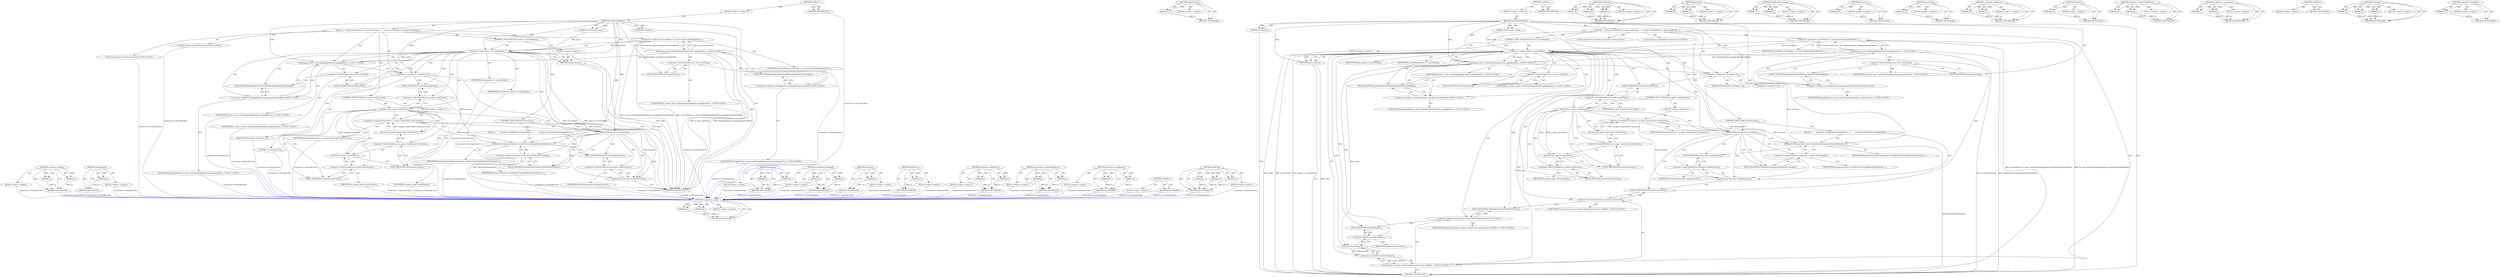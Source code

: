 digraph "setString" {
vulnerable_122 [label=<(METHOD,&lt;operator&gt;.equals)>];
vulnerable_123 [label=<(PARAM,p1)>];
vulnerable_124 [label=<(PARAM,p2)>];
vulnerable_125 [label=<(BLOCK,&lt;empty&gt;,&lt;empty&gt;)>];
vulnerable_126 [label=<(METHOD_RETURN,ANY)>];
vulnerable_146 [label=<(METHOD,updateLayout)>];
vulnerable_147 [label=<(PARAM,p1)>];
vulnerable_148 [label=<(BLOCK,&lt;empty&gt;,&lt;empty&gt;)>];
vulnerable_149 [label=<(METHOD_RETURN,ANY)>];
vulnerable_6 [label=<(METHOD,&lt;global&gt;)<SUB>1</SUB>>];
vulnerable_7 [label=<(BLOCK,&lt;empty&gt;,&lt;empty&gt;)<SUB>1</SUB>>];
vulnerable_8 [label=<(METHOD,setEmulatedMedia)<SUB>1</SUB>>];
vulnerable_9 [label=<(PARAM,ErrorString*)<SUB>1</SUB>>];
vulnerable_10 [label=<(PARAM,const String&amp; media)<SUB>1</SUB>>];
vulnerable_11 [label=<(BLOCK,{
    String currentMedia = m_state-&gt;getString(...,{
    String currentMedia = m_state-&gt;getString(...)<SUB>2</SUB>>];
vulnerable_12 [label="<(LOCAL,String currentMedia: String)<SUB>3</SUB>>"];
vulnerable_13 [label=<(&lt;operator&gt;.assignment,currentMedia = m_state-&gt;getString(PageAgentStat...)<SUB>3</SUB>>];
vulnerable_14 [label=<(IDENTIFIER,currentMedia,currentMedia = m_state-&gt;getString(PageAgentStat...)<SUB>3</SUB>>];
vulnerable_15 [label="<(getString,m_state-&gt;getString(PageAgentState::pageAgentEmu...)<SUB>3</SUB>>"];
vulnerable_16 [label=<(&lt;operator&gt;.indirectFieldAccess,m_state-&gt;getString)<SUB>3</SUB>>];
vulnerable_17 [label="<(IDENTIFIER,m_state,m_state-&gt;getString(PageAgentState::pageAgentEmu...)<SUB>3</SUB>>"];
vulnerable_18 [label=<(FIELD_IDENTIFIER,getString,getString)<SUB>3</SUB>>];
vulnerable_19 [label="<(&lt;operator&gt;.fieldAccess,PageAgentState::pageAgentEmulatedMedia)<SUB>3</SUB>>"];
vulnerable_20 [label="<(IDENTIFIER,PageAgentState,m_state-&gt;getString(PageAgentState::pageAgentEmu...)<SUB>3</SUB>>"];
vulnerable_21 [label=<(FIELD_IDENTIFIER,pageAgentEmulatedMedia,pageAgentEmulatedMedia)<SUB>3</SUB>>];
vulnerable_22 [label=<(CONTROL_STRUCTURE,IF,if (media == currentMedia))<SUB>4</SUB>>];
vulnerable_23 [label=<(&lt;operator&gt;.equals,media == currentMedia)<SUB>4</SUB>>];
vulnerable_24 [label=<(IDENTIFIER,media,media == currentMedia)<SUB>4</SUB>>];
vulnerable_25 [label=<(IDENTIFIER,currentMedia,media == currentMedia)<SUB>4</SUB>>];
vulnerable_26 [label=<(BLOCK,&lt;empty&gt;,&lt;empty&gt;)<SUB>5</SUB>>];
vulnerable_27 [label=<(RETURN,return;,return;)<SUB>5</SUB>>];
vulnerable_28 [label="<(setString,m_state-&gt;setString(PageAgentState::pageAgentEmu...)<SUB>7</SUB>>"];
vulnerable_29 [label=<(&lt;operator&gt;.indirectFieldAccess,m_state-&gt;setString)<SUB>7</SUB>>];
vulnerable_30 [label="<(IDENTIFIER,m_state,m_state-&gt;setString(PageAgentState::pageAgentEmu...)<SUB>7</SUB>>"];
vulnerable_31 [label=<(FIELD_IDENTIFIER,setString,setString)<SUB>7</SUB>>];
vulnerable_32 [label="<(&lt;operator&gt;.fieldAccess,PageAgentState::pageAgentEmulatedMedia)<SUB>7</SUB>>"];
vulnerable_33 [label="<(IDENTIFIER,PageAgentState,m_state-&gt;setString(PageAgentState::pageAgentEmu...)<SUB>7</SUB>>"];
vulnerable_34 [label=<(FIELD_IDENTIFIER,pageAgentEmulatedMedia,pageAgentEmulatedMedia)<SUB>7</SUB>>];
vulnerable_35 [label="<(IDENTIFIER,media,m_state-&gt;setString(PageAgentState::pageAgentEmu...)<SUB>7</SUB>>"];
vulnerable_36 [label="<(LOCAL,Document* document: Document*)<SUB>8</SUB>>"];
vulnerable_37 [label=<(&lt;operator&gt;.assignment,* document = 0)<SUB>8</SUB>>];
vulnerable_38 [label=<(IDENTIFIER,document,* document = 0)<SUB>8</SUB>>];
vulnerable_39 [label=<(LITERAL,0,* document = 0)<SUB>8</SUB>>];
vulnerable_40 [label=<(CONTROL_STRUCTURE,IF,if (m_page-&gt;mainFrame()))<SUB>9</SUB>>];
vulnerable_41 [label=<(mainFrame,m_page-&gt;mainFrame())<SUB>9</SUB>>];
vulnerable_42 [label=<(&lt;operator&gt;.indirectFieldAccess,m_page-&gt;mainFrame)<SUB>9</SUB>>];
vulnerable_43 [label=<(IDENTIFIER,m_page,m_page-&gt;mainFrame())<SUB>9</SUB>>];
vulnerable_44 [label=<(FIELD_IDENTIFIER,mainFrame,mainFrame)<SUB>9</SUB>>];
vulnerable_45 [label=<(BLOCK,&lt;empty&gt;,&lt;empty&gt;)<SUB>10</SUB>>];
vulnerable_46 [label=<(&lt;operator&gt;.assignment,document = m_page-&gt;mainFrame()-&gt;document())<SUB>10</SUB>>];
vulnerable_47 [label=<(IDENTIFIER,document,document = m_page-&gt;mainFrame()-&gt;document())<SUB>10</SUB>>];
vulnerable_48 [label=<(document,m_page-&gt;mainFrame()-&gt;document())<SUB>10</SUB>>];
vulnerable_49 [label=<(&lt;operator&gt;.indirectFieldAccess,m_page-&gt;mainFrame()-&gt;document)<SUB>10</SUB>>];
vulnerable_50 [label=<(mainFrame,m_page-&gt;mainFrame())<SUB>10</SUB>>];
vulnerable_51 [label=<(&lt;operator&gt;.indirectFieldAccess,m_page-&gt;mainFrame)<SUB>10</SUB>>];
vulnerable_52 [label=<(IDENTIFIER,m_page,m_page-&gt;mainFrame())<SUB>10</SUB>>];
vulnerable_53 [label=<(FIELD_IDENTIFIER,mainFrame,mainFrame)<SUB>10</SUB>>];
vulnerable_54 [label=<(FIELD_IDENTIFIER,document,document)<SUB>10</SUB>>];
vulnerable_55 [label=<(CONTROL_STRUCTURE,IF,if (document))<SUB>11</SUB>>];
vulnerable_56 [label=<(IDENTIFIER,document,if (document))<SUB>11</SUB>>];
vulnerable_57 [label=<(BLOCK,{
         document-&gt;styleResolverChanged(Recal...,{
         document-&gt;styleResolverChanged(Recal...)<SUB>11</SUB>>];
vulnerable_58 [label=<(styleResolverChanged,document-&gt;styleResolverChanged(RecalcStyleImmed...)<SUB>12</SUB>>];
vulnerable_59 [label=<(&lt;operator&gt;.indirectFieldAccess,document-&gt;styleResolverChanged)<SUB>12</SUB>>];
vulnerable_60 [label=<(IDENTIFIER,document,document-&gt;styleResolverChanged(RecalcStyleImmed...)<SUB>12</SUB>>];
vulnerable_61 [label=<(FIELD_IDENTIFIER,styleResolverChanged,styleResolverChanged)<SUB>12</SUB>>];
vulnerable_62 [label=<(IDENTIFIER,RecalcStyleImmediately,document-&gt;styleResolverChanged(RecalcStyleImmed...)<SUB>12</SUB>>];
vulnerable_63 [label=<(updateLayout,document-&gt;updateLayout())<SUB>13</SUB>>];
vulnerable_64 [label=<(&lt;operator&gt;.indirectFieldAccess,document-&gt;updateLayout)<SUB>13</SUB>>];
vulnerable_65 [label=<(IDENTIFIER,document,document-&gt;updateLayout())<SUB>13</SUB>>];
vulnerable_66 [label=<(FIELD_IDENTIFIER,updateLayout,updateLayout)<SUB>13</SUB>>];
vulnerable_67 [label="<(setOverride,m_overlay-&gt;setOverride(InspectorOverlay::CSSMed...)<SUB>15</SUB>>"];
vulnerable_68 [label=<(&lt;operator&gt;.indirectFieldAccess,m_overlay-&gt;setOverride)<SUB>15</SUB>>];
vulnerable_69 [label="<(IDENTIFIER,m_overlay,m_overlay-&gt;setOverride(InspectorOverlay::CSSMed...)<SUB>15</SUB>>"];
vulnerable_70 [label=<(FIELD_IDENTIFIER,setOverride,setOverride)<SUB>15</SUB>>];
vulnerable_71 [label="<(&lt;operator&gt;.fieldAccess,InspectorOverlay::CSSMediaOverride)<SUB>15</SUB>>"];
vulnerable_72 [label="<(IDENTIFIER,InspectorOverlay,m_overlay-&gt;setOverride(InspectorOverlay::CSSMed...)<SUB>15</SUB>>"];
vulnerable_73 [label=<(FIELD_IDENTIFIER,CSSMediaOverride,CSSMediaOverride)<SUB>15</SUB>>];
vulnerable_74 [label=<(&lt;operator&gt;.logicalNot,!media.isEmpty())<SUB>15</SUB>>];
vulnerable_75 [label=<(isEmpty,media.isEmpty())<SUB>15</SUB>>];
vulnerable_76 [label=<(&lt;operator&gt;.fieldAccess,media.isEmpty)<SUB>15</SUB>>];
vulnerable_77 [label=<(IDENTIFIER,media,media.isEmpty())<SUB>15</SUB>>];
vulnerable_78 [label=<(FIELD_IDENTIFIER,isEmpty,isEmpty)<SUB>15</SUB>>];
vulnerable_79 [label=<(METHOD_RETURN,void)<SUB>1</SUB>>];
vulnerable_81 [label=<(METHOD_RETURN,ANY)<SUB>1</SUB>>];
vulnerable_150 [label=<(METHOD,setOverride)>];
vulnerable_151 [label=<(PARAM,p1)>];
vulnerable_152 [label=<(PARAM,p2)>];
vulnerable_153 [label=<(PARAM,p3)>];
vulnerable_154 [label=<(BLOCK,&lt;empty&gt;,&lt;empty&gt;)>];
vulnerable_155 [label=<(METHOD_RETURN,ANY)>];
vulnerable_107 [label=<(METHOD,getString)>];
vulnerable_108 [label=<(PARAM,p1)>];
vulnerable_109 [label=<(PARAM,p2)>];
vulnerable_110 [label=<(BLOCK,&lt;empty&gt;,&lt;empty&gt;)>];
vulnerable_111 [label=<(METHOD_RETURN,ANY)>];
vulnerable_141 [label=<(METHOD,styleResolverChanged)>];
vulnerable_142 [label=<(PARAM,p1)>];
vulnerable_143 [label=<(PARAM,p2)>];
vulnerable_144 [label=<(BLOCK,&lt;empty&gt;,&lt;empty&gt;)>];
vulnerable_145 [label=<(METHOD_RETURN,ANY)>];
vulnerable_137 [label=<(METHOD,document)>];
vulnerable_138 [label=<(PARAM,p1)>];
vulnerable_139 [label=<(BLOCK,&lt;empty&gt;,&lt;empty&gt;)>];
vulnerable_140 [label=<(METHOD_RETURN,ANY)>];
vulnerable_133 [label=<(METHOD,mainFrame)>];
vulnerable_134 [label=<(PARAM,p1)>];
vulnerable_135 [label=<(BLOCK,&lt;empty&gt;,&lt;empty&gt;)>];
vulnerable_136 [label=<(METHOD_RETURN,ANY)>];
vulnerable_117 [label=<(METHOD,&lt;operator&gt;.fieldAccess)>];
vulnerable_118 [label=<(PARAM,p1)>];
vulnerable_119 [label=<(PARAM,p2)>];
vulnerable_120 [label=<(BLOCK,&lt;empty&gt;,&lt;empty&gt;)>];
vulnerable_121 [label=<(METHOD_RETURN,ANY)>];
vulnerable_160 [label=<(METHOD,isEmpty)>];
vulnerable_161 [label=<(PARAM,p1)>];
vulnerable_162 [label=<(BLOCK,&lt;empty&gt;,&lt;empty&gt;)>];
vulnerable_163 [label=<(METHOD_RETURN,ANY)>];
vulnerable_112 [label=<(METHOD,&lt;operator&gt;.indirectFieldAccess)>];
vulnerable_113 [label=<(PARAM,p1)>];
vulnerable_114 [label=<(PARAM,p2)>];
vulnerable_115 [label=<(BLOCK,&lt;empty&gt;,&lt;empty&gt;)>];
vulnerable_116 [label=<(METHOD_RETURN,ANY)>];
vulnerable_102 [label=<(METHOD,&lt;operator&gt;.assignment)>];
vulnerable_103 [label=<(PARAM,p1)>];
vulnerable_104 [label=<(PARAM,p2)>];
vulnerable_105 [label=<(BLOCK,&lt;empty&gt;,&lt;empty&gt;)>];
vulnerable_106 [label=<(METHOD_RETURN,ANY)>];
vulnerable_96 [label=<(METHOD,&lt;global&gt;)<SUB>1</SUB>>];
vulnerable_97 [label=<(BLOCK,&lt;empty&gt;,&lt;empty&gt;)>];
vulnerable_98 [label=<(METHOD_RETURN,ANY)>];
vulnerable_127 [label=<(METHOD,setString)>];
vulnerable_128 [label=<(PARAM,p1)>];
vulnerable_129 [label=<(PARAM,p2)>];
vulnerable_130 [label=<(PARAM,p3)>];
vulnerable_131 [label=<(BLOCK,&lt;empty&gt;,&lt;empty&gt;)>];
vulnerable_132 [label=<(METHOD_RETURN,ANY)>];
vulnerable_156 [label=<(METHOD,&lt;operator&gt;.logicalNot)>];
vulnerable_157 [label=<(PARAM,p1)>];
vulnerable_158 [label=<(BLOCK,&lt;empty&gt;,&lt;empty&gt;)>];
vulnerable_159 [label=<(METHOD_RETURN,ANY)>];
fixed_110 [label=<(METHOD,&lt;operator&gt;.equals)>];
fixed_111 [label=<(PARAM,p1)>];
fixed_112 [label=<(PARAM,p2)>];
fixed_113 [label=<(BLOCK,&lt;empty&gt;,&lt;empty&gt;)>];
fixed_114 [label=<(METHOD_RETURN,ANY)>];
fixed_134 [label=<(METHOD,updateLayout)>];
fixed_135 [label=<(PARAM,p1)>];
fixed_136 [label=<(BLOCK,&lt;empty&gt;,&lt;empty&gt;)>];
fixed_137 [label=<(METHOD_RETURN,ANY)>];
fixed_6 [label=<(METHOD,&lt;global&gt;)<SUB>1</SUB>>];
fixed_7 [label=<(BLOCK,&lt;empty&gt;,&lt;empty&gt;)<SUB>1</SUB>>];
fixed_8 [label=<(METHOD,setEmulatedMedia)<SUB>1</SUB>>];
fixed_9 [label=<(PARAM,ErrorString*)<SUB>1</SUB>>];
fixed_10 [label=<(PARAM,const String&amp; media)<SUB>1</SUB>>];
fixed_11 [label=<(BLOCK,{
    String currentMedia = m_state-&gt;getString(...,{
    String currentMedia = m_state-&gt;getString(...)<SUB>2</SUB>>];
fixed_12 [label="<(LOCAL,String currentMedia: String)<SUB>3</SUB>>"];
fixed_13 [label=<(&lt;operator&gt;.assignment,currentMedia = m_state-&gt;getString(PageAgentStat...)<SUB>3</SUB>>];
fixed_14 [label=<(IDENTIFIER,currentMedia,currentMedia = m_state-&gt;getString(PageAgentStat...)<SUB>3</SUB>>];
fixed_15 [label="<(getString,m_state-&gt;getString(PageAgentState::pageAgentEmu...)<SUB>3</SUB>>"];
fixed_16 [label=<(&lt;operator&gt;.indirectFieldAccess,m_state-&gt;getString)<SUB>3</SUB>>];
fixed_17 [label="<(IDENTIFIER,m_state,m_state-&gt;getString(PageAgentState::pageAgentEmu...)<SUB>3</SUB>>"];
fixed_18 [label=<(FIELD_IDENTIFIER,getString,getString)<SUB>3</SUB>>];
fixed_19 [label="<(&lt;operator&gt;.fieldAccess,PageAgentState::pageAgentEmulatedMedia)<SUB>3</SUB>>"];
fixed_20 [label="<(IDENTIFIER,PageAgentState,m_state-&gt;getString(PageAgentState::pageAgentEmu...)<SUB>3</SUB>>"];
fixed_21 [label=<(FIELD_IDENTIFIER,pageAgentEmulatedMedia,pageAgentEmulatedMedia)<SUB>3</SUB>>];
fixed_22 [label=<(CONTROL_STRUCTURE,IF,if (media == currentMedia))<SUB>4</SUB>>];
fixed_23 [label=<(&lt;operator&gt;.equals,media == currentMedia)<SUB>4</SUB>>];
fixed_24 [label=<(IDENTIFIER,media,media == currentMedia)<SUB>4</SUB>>];
fixed_25 [label=<(IDENTIFIER,currentMedia,media == currentMedia)<SUB>4</SUB>>];
fixed_26 [label=<(BLOCK,&lt;empty&gt;,&lt;empty&gt;)<SUB>5</SUB>>];
fixed_27 [label=<(RETURN,return;,return;)<SUB>5</SUB>>];
fixed_28 [label="<(setString,m_state-&gt;setString(PageAgentState::pageAgentEmu...)<SUB>7</SUB>>"];
fixed_29 [label=<(&lt;operator&gt;.indirectFieldAccess,m_state-&gt;setString)<SUB>7</SUB>>];
fixed_30 [label="<(IDENTIFIER,m_state,m_state-&gt;setString(PageAgentState::pageAgentEmu...)<SUB>7</SUB>>"];
fixed_31 [label=<(FIELD_IDENTIFIER,setString,setString)<SUB>7</SUB>>];
fixed_32 [label="<(&lt;operator&gt;.fieldAccess,PageAgentState::pageAgentEmulatedMedia)<SUB>7</SUB>>"];
fixed_33 [label="<(IDENTIFIER,PageAgentState,m_state-&gt;setString(PageAgentState::pageAgentEmu...)<SUB>7</SUB>>"];
fixed_34 [label=<(FIELD_IDENTIFIER,pageAgentEmulatedMedia,pageAgentEmulatedMedia)<SUB>7</SUB>>];
fixed_35 [label="<(IDENTIFIER,media,m_state-&gt;setString(PageAgentState::pageAgentEmu...)<SUB>7</SUB>>"];
fixed_36 [label="<(LOCAL,Document* document: Document*)<SUB>8</SUB>>"];
fixed_37 [label=<(&lt;operator&gt;.assignment,* document = 0)<SUB>8</SUB>>];
fixed_38 [label=<(IDENTIFIER,document,* document = 0)<SUB>8</SUB>>];
fixed_39 [label=<(LITERAL,0,* document = 0)<SUB>8</SUB>>];
fixed_40 [label=<(CONTROL_STRUCTURE,IF,if (m_page-&gt;mainFrame()))<SUB>9</SUB>>];
fixed_41 [label=<(mainFrame,m_page-&gt;mainFrame())<SUB>9</SUB>>];
fixed_42 [label=<(&lt;operator&gt;.indirectFieldAccess,m_page-&gt;mainFrame)<SUB>9</SUB>>];
fixed_43 [label=<(IDENTIFIER,m_page,m_page-&gt;mainFrame())<SUB>9</SUB>>];
fixed_44 [label=<(FIELD_IDENTIFIER,mainFrame,mainFrame)<SUB>9</SUB>>];
fixed_45 [label=<(BLOCK,&lt;empty&gt;,&lt;empty&gt;)<SUB>10</SUB>>];
fixed_46 [label=<(&lt;operator&gt;.assignment,document = m_page-&gt;mainFrame()-&gt;document())<SUB>10</SUB>>];
fixed_47 [label=<(IDENTIFIER,document,document = m_page-&gt;mainFrame()-&gt;document())<SUB>10</SUB>>];
fixed_48 [label=<(document,m_page-&gt;mainFrame()-&gt;document())<SUB>10</SUB>>];
fixed_49 [label=<(&lt;operator&gt;.indirectFieldAccess,m_page-&gt;mainFrame()-&gt;document)<SUB>10</SUB>>];
fixed_50 [label=<(mainFrame,m_page-&gt;mainFrame())<SUB>10</SUB>>];
fixed_51 [label=<(&lt;operator&gt;.indirectFieldAccess,m_page-&gt;mainFrame)<SUB>10</SUB>>];
fixed_52 [label=<(IDENTIFIER,m_page,m_page-&gt;mainFrame())<SUB>10</SUB>>];
fixed_53 [label=<(FIELD_IDENTIFIER,mainFrame,mainFrame)<SUB>10</SUB>>];
fixed_54 [label=<(FIELD_IDENTIFIER,document,document)<SUB>10</SUB>>];
fixed_55 [label=<(CONTROL_STRUCTURE,IF,if (document))<SUB>11</SUB>>];
fixed_56 [label=<(IDENTIFIER,document,if (document))<SUB>11</SUB>>];
fixed_57 [label=<(BLOCK,{
         document-&gt;styleResolverChanged(Recal...,{
         document-&gt;styleResolverChanged(Recal...)<SUB>11</SUB>>];
fixed_58 [label=<(styleResolverChanged,document-&gt;styleResolverChanged(RecalcStyleImmed...)<SUB>12</SUB>>];
fixed_59 [label=<(&lt;operator&gt;.indirectFieldAccess,document-&gt;styleResolverChanged)<SUB>12</SUB>>];
fixed_60 [label=<(IDENTIFIER,document,document-&gt;styleResolverChanged(RecalcStyleImmed...)<SUB>12</SUB>>];
fixed_61 [label=<(FIELD_IDENTIFIER,styleResolverChanged,styleResolverChanged)<SUB>12</SUB>>];
fixed_62 [label=<(IDENTIFIER,RecalcStyleImmediately,document-&gt;styleResolverChanged(RecalcStyleImmed...)<SUB>12</SUB>>];
fixed_63 [label=<(updateLayout,document-&gt;updateLayout())<SUB>13</SUB>>];
fixed_64 [label=<(&lt;operator&gt;.indirectFieldAccess,document-&gt;updateLayout)<SUB>13</SUB>>];
fixed_65 [label=<(IDENTIFIER,document,document-&gt;updateLayout())<SUB>13</SUB>>];
fixed_66 [label=<(FIELD_IDENTIFIER,updateLayout,updateLayout)<SUB>13</SUB>>];
fixed_67 [label=<(METHOD_RETURN,void)<SUB>1</SUB>>];
fixed_69 [label=<(METHOD_RETURN,ANY)<SUB>1</SUB>>];
fixed_95 [label=<(METHOD,getString)>];
fixed_96 [label=<(PARAM,p1)>];
fixed_97 [label=<(PARAM,p2)>];
fixed_98 [label=<(BLOCK,&lt;empty&gt;,&lt;empty&gt;)>];
fixed_99 [label=<(METHOD_RETURN,ANY)>];
fixed_129 [label=<(METHOD,styleResolverChanged)>];
fixed_130 [label=<(PARAM,p1)>];
fixed_131 [label=<(PARAM,p2)>];
fixed_132 [label=<(BLOCK,&lt;empty&gt;,&lt;empty&gt;)>];
fixed_133 [label=<(METHOD_RETURN,ANY)>];
fixed_125 [label=<(METHOD,document)>];
fixed_126 [label=<(PARAM,p1)>];
fixed_127 [label=<(BLOCK,&lt;empty&gt;,&lt;empty&gt;)>];
fixed_128 [label=<(METHOD_RETURN,ANY)>];
fixed_121 [label=<(METHOD,mainFrame)>];
fixed_122 [label=<(PARAM,p1)>];
fixed_123 [label=<(BLOCK,&lt;empty&gt;,&lt;empty&gt;)>];
fixed_124 [label=<(METHOD_RETURN,ANY)>];
fixed_105 [label=<(METHOD,&lt;operator&gt;.fieldAccess)>];
fixed_106 [label=<(PARAM,p1)>];
fixed_107 [label=<(PARAM,p2)>];
fixed_108 [label=<(BLOCK,&lt;empty&gt;,&lt;empty&gt;)>];
fixed_109 [label=<(METHOD_RETURN,ANY)>];
fixed_100 [label=<(METHOD,&lt;operator&gt;.indirectFieldAccess)>];
fixed_101 [label=<(PARAM,p1)>];
fixed_102 [label=<(PARAM,p2)>];
fixed_103 [label=<(BLOCK,&lt;empty&gt;,&lt;empty&gt;)>];
fixed_104 [label=<(METHOD_RETURN,ANY)>];
fixed_90 [label=<(METHOD,&lt;operator&gt;.assignment)>];
fixed_91 [label=<(PARAM,p1)>];
fixed_92 [label=<(PARAM,p2)>];
fixed_93 [label=<(BLOCK,&lt;empty&gt;,&lt;empty&gt;)>];
fixed_94 [label=<(METHOD_RETURN,ANY)>];
fixed_84 [label=<(METHOD,&lt;global&gt;)<SUB>1</SUB>>];
fixed_85 [label=<(BLOCK,&lt;empty&gt;,&lt;empty&gt;)>];
fixed_86 [label=<(METHOD_RETURN,ANY)>];
fixed_115 [label=<(METHOD,setString)>];
fixed_116 [label=<(PARAM,p1)>];
fixed_117 [label=<(PARAM,p2)>];
fixed_118 [label=<(PARAM,p3)>];
fixed_119 [label=<(BLOCK,&lt;empty&gt;,&lt;empty&gt;)>];
fixed_120 [label=<(METHOD_RETURN,ANY)>];
vulnerable_122 -> vulnerable_123  [key=0, label="AST: "];
vulnerable_122 -> vulnerable_123  [key=1, label="DDG: "];
vulnerable_122 -> vulnerable_125  [key=0, label="AST: "];
vulnerable_122 -> vulnerable_124  [key=0, label="AST: "];
vulnerable_122 -> vulnerable_124  [key=1, label="DDG: "];
vulnerable_122 -> vulnerable_126  [key=0, label="AST: "];
vulnerable_122 -> vulnerable_126  [key=1, label="CFG: "];
vulnerable_123 -> vulnerable_126  [key=0, label="DDG: p1"];
vulnerable_124 -> vulnerable_126  [key=0, label="DDG: p2"];
vulnerable_146 -> vulnerable_147  [key=0, label="AST: "];
vulnerable_146 -> vulnerable_147  [key=1, label="DDG: "];
vulnerable_146 -> vulnerable_148  [key=0, label="AST: "];
vulnerable_146 -> vulnerable_149  [key=0, label="AST: "];
vulnerable_146 -> vulnerable_149  [key=1, label="CFG: "];
vulnerable_147 -> vulnerable_149  [key=0, label="DDG: p1"];
vulnerable_6 -> vulnerable_7  [key=0, label="AST: "];
vulnerable_6 -> vulnerable_81  [key=0, label="AST: "];
vulnerable_6 -> vulnerable_81  [key=1, label="CFG: "];
vulnerable_7 -> vulnerable_8  [key=0, label="AST: "];
vulnerable_8 -> vulnerable_9  [key=0, label="AST: "];
vulnerable_8 -> vulnerable_9  [key=1, label="DDG: "];
vulnerable_8 -> vulnerable_10  [key=0, label="AST: "];
vulnerable_8 -> vulnerable_10  [key=1, label="DDG: "];
vulnerable_8 -> vulnerable_11  [key=0, label="AST: "];
vulnerable_8 -> vulnerable_79  [key=0, label="AST: "];
vulnerable_8 -> vulnerable_18  [key=0, label="CFG: "];
vulnerable_8 -> vulnerable_37  [key=0, label="DDG: "];
vulnerable_8 -> vulnerable_28  [key=0, label="DDG: "];
vulnerable_8 -> vulnerable_56  [key=0, label="DDG: "];
vulnerable_8 -> vulnerable_23  [key=0, label="DDG: "];
vulnerable_8 -> vulnerable_27  [key=0, label="DDG: "];
vulnerable_8 -> vulnerable_58  [key=0, label="DDG: "];
vulnerable_9 -> vulnerable_79  [key=0, label="DDG: "];
vulnerable_10 -> vulnerable_23  [key=0, label="DDG: media"];
vulnerable_11 -> vulnerable_12  [key=0, label="AST: "];
vulnerable_11 -> vulnerable_13  [key=0, label="AST: "];
vulnerable_11 -> vulnerable_22  [key=0, label="AST: "];
vulnerable_11 -> vulnerable_28  [key=0, label="AST: "];
vulnerable_11 -> vulnerable_36  [key=0, label="AST: "];
vulnerable_11 -> vulnerable_37  [key=0, label="AST: "];
vulnerable_11 -> vulnerable_40  [key=0, label="AST: "];
vulnerable_11 -> vulnerable_55  [key=0, label="AST: "];
vulnerable_11 -> vulnerable_67  [key=0, label="AST: "];
vulnerable_13 -> vulnerable_14  [key=0, label="AST: "];
vulnerable_13 -> vulnerable_15  [key=0, label="AST: "];
vulnerable_13 -> vulnerable_23  [key=0, label="CFG: "];
vulnerable_13 -> vulnerable_23  [key=1, label="DDG: currentMedia"];
vulnerable_13 -> vulnerable_79  [key=0, label="DDG: m_state-&gt;getString(PageAgentState::pageAgentEmulatedMedia)"];
vulnerable_13 -> vulnerable_79  [key=1, label="DDG: currentMedia = m_state-&gt;getString(PageAgentState::pageAgentEmulatedMedia)"];
vulnerable_15 -> vulnerable_16  [key=0, label="AST: "];
vulnerable_15 -> vulnerable_19  [key=0, label="AST: "];
vulnerable_15 -> vulnerable_13  [key=0, label="CFG: "];
vulnerable_15 -> vulnerable_13  [key=1, label="DDG: m_state-&gt;getString"];
vulnerable_15 -> vulnerable_13  [key=2, label="DDG: PageAgentState::pageAgentEmulatedMedia"];
vulnerable_15 -> vulnerable_79  [key=0, label="DDG: m_state-&gt;getString"];
vulnerable_15 -> vulnerable_79  [key=1, label="DDG: PageAgentState::pageAgentEmulatedMedia"];
vulnerable_15 -> vulnerable_28  [key=0, label="DDG: PageAgentState::pageAgentEmulatedMedia"];
vulnerable_16 -> vulnerable_17  [key=0, label="AST: "];
vulnerable_16 -> vulnerable_18  [key=0, label="AST: "];
vulnerable_16 -> vulnerable_21  [key=0, label="CFG: "];
vulnerable_18 -> vulnerable_16  [key=0, label="CFG: "];
vulnerable_19 -> vulnerable_20  [key=0, label="AST: "];
vulnerable_19 -> vulnerable_21  [key=0, label="AST: "];
vulnerable_19 -> vulnerable_15  [key=0, label="CFG: "];
vulnerable_21 -> vulnerable_19  [key=0, label="CFG: "];
vulnerable_22 -> vulnerable_23  [key=0, label="AST: "];
vulnerable_22 -> vulnerable_26  [key=0, label="AST: "];
vulnerable_23 -> vulnerable_24  [key=0, label="AST: "];
vulnerable_23 -> vulnerable_25  [key=0, label="AST: "];
vulnerable_23 -> vulnerable_27  [key=0, label="CFG: "];
vulnerable_23 -> vulnerable_27  [key=1, label="CDG: "];
vulnerable_23 -> vulnerable_31  [key=0, label="CFG: "];
vulnerable_23 -> vulnerable_31  [key=1, label="CDG: "];
vulnerable_23 -> vulnerable_79  [key=0, label="DDG: media"];
vulnerable_23 -> vulnerable_79  [key=1, label="DDG: currentMedia"];
vulnerable_23 -> vulnerable_79  [key=2, label="DDG: media == currentMedia"];
vulnerable_23 -> vulnerable_28  [key=0, label="DDG: media"];
vulnerable_23 -> vulnerable_28  [key=1, label="CDG: "];
vulnerable_23 -> vulnerable_34  [key=0, label="CDG: "];
vulnerable_23 -> vulnerable_32  [key=0, label="CDG: "];
vulnerable_23 -> vulnerable_68  [key=0, label="CDG: "];
vulnerable_23 -> vulnerable_73  [key=0, label="CDG: "];
vulnerable_23 -> vulnerable_42  [key=0, label="CDG: "];
vulnerable_23 -> vulnerable_71  [key=0, label="CDG: "];
vulnerable_23 -> vulnerable_75  [key=0, label="CDG: "];
vulnerable_23 -> vulnerable_37  [key=0, label="CDG: "];
vulnerable_23 -> vulnerable_56  [key=0, label="CDG: "];
vulnerable_23 -> vulnerable_67  [key=0, label="CDG: "];
vulnerable_23 -> vulnerable_41  [key=0, label="CDG: "];
vulnerable_23 -> vulnerable_70  [key=0, label="CDG: "];
vulnerable_23 -> vulnerable_74  [key=0, label="CDG: "];
vulnerable_23 -> vulnerable_29  [key=0, label="CDG: "];
vulnerable_23 -> vulnerable_76  [key=0, label="CDG: "];
vulnerable_23 -> vulnerable_44  [key=0, label="CDG: "];
vulnerable_23 -> vulnerable_78  [key=0, label="CDG: "];
vulnerable_26 -> vulnerable_27  [key=0, label="AST: "];
vulnerable_27 -> vulnerable_79  [key=0, label="CFG: "];
vulnerable_27 -> vulnerable_79  [key=1, label="DDG: &lt;RET&gt;"];
vulnerable_28 -> vulnerable_29  [key=0, label="AST: "];
vulnerable_28 -> vulnerable_32  [key=0, label="AST: "];
vulnerable_28 -> vulnerable_35  [key=0, label="AST: "];
vulnerable_28 -> vulnerable_37  [key=0, label="CFG: "];
vulnerable_28 -> vulnerable_75  [key=0, label="DDG: media"];
vulnerable_29 -> vulnerable_30  [key=0, label="AST: "];
vulnerable_29 -> vulnerable_31  [key=0, label="AST: "];
vulnerable_29 -> vulnerable_34  [key=0, label="CFG: "];
vulnerable_31 -> vulnerable_29  [key=0, label="CFG: "];
vulnerable_32 -> vulnerable_33  [key=0, label="AST: "];
vulnerable_32 -> vulnerable_34  [key=0, label="AST: "];
vulnerable_32 -> vulnerable_28  [key=0, label="CFG: "];
vulnerable_34 -> vulnerable_32  [key=0, label="CFG: "];
vulnerable_37 -> vulnerable_38  [key=0, label="AST: "];
vulnerable_37 -> vulnerable_39  [key=0, label="AST: "];
vulnerable_37 -> vulnerable_44  [key=0, label="CFG: "];
vulnerable_37 -> vulnerable_58  [key=0, label="DDG: document"];
vulnerable_37 -> vulnerable_63  [key=0, label="DDG: document"];
vulnerable_40 -> vulnerable_41  [key=0, label="AST: "];
vulnerable_40 -> vulnerable_45  [key=0, label="AST: "];
vulnerable_41 -> vulnerable_42  [key=0, label="AST: "];
vulnerable_41 -> vulnerable_56  [key=0, label="CFG: "];
vulnerable_41 -> vulnerable_53  [key=0, label="CFG: "];
vulnerable_41 -> vulnerable_53  [key=1, label="CDG: "];
vulnerable_41 -> vulnerable_50  [key=0, label="DDG: m_page-&gt;mainFrame"];
vulnerable_41 -> vulnerable_50  [key=1, label="CDG: "];
vulnerable_41 -> vulnerable_48  [key=0, label="CDG: "];
vulnerable_41 -> vulnerable_49  [key=0, label="CDG: "];
vulnerable_41 -> vulnerable_51  [key=0, label="CDG: "];
vulnerable_41 -> vulnerable_46  [key=0, label="CDG: "];
vulnerable_41 -> vulnerable_54  [key=0, label="CDG: "];
vulnerable_42 -> vulnerable_43  [key=0, label="AST: "];
vulnerable_42 -> vulnerable_44  [key=0, label="AST: "];
vulnerable_42 -> vulnerable_41  [key=0, label="CFG: "];
vulnerable_44 -> vulnerable_42  [key=0, label="CFG: "];
vulnerable_45 -> vulnerable_46  [key=0, label="AST: "];
vulnerable_46 -> vulnerable_47  [key=0, label="AST: "];
vulnerable_46 -> vulnerable_48  [key=0, label="AST: "];
vulnerable_46 -> vulnerable_56  [key=0, label="CFG: "];
vulnerable_46 -> vulnerable_58  [key=0, label="DDG: document"];
vulnerable_46 -> vulnerable_63  [key=0, label="DDG: document"];
vulnerable_48 -> vulnerable_49  [key=0, label="AST: "];
vulnerable_48 -> vulnerable_46  [key=0, label="CFG: "];
vulnerable_48 -> vulnerable_46  [key=1, label="DDG: m_page-&gt;mainFrame()-&gt;document"];
vulnerable_49 -> vulnerable_50  [key=0, label="AST: "];
vulnerable_49 -> vulnerable_54  [key=0, label="AST: "];
vulnerable_49 -> vulnerable_48  [key=0, label="CFG: "];
vulnerable_50 -> vulnerable_51  [key=0, label="AST: "];
vulnerable_50 -> vulnerable_54  [key=0, label="CFG: "];
vulnerable_51 -> vulnerable_52  [key=0, label="AST: "];
vulnerable_51 -> vulnerable_53  [key=0, label="AST: "];
vulnerable_51 -> vulnerable_50  [key=0, label="CFG: "];
vulnerable_53 -> vulnerable_51  [key=0, label="CFG: "];
vulnerable_54 -> vulnerable_49  [key=0, label="CFG: "];
vulnerable_55 -> vulnerable_56  [key=0, label="AST: "];
vulnerable_55 -> vulnerable_57  [key=0, label="AST: "];
vulnerable_56 -> vulnerable_61  [key=0, label="CFG: "];
vulnerable_56 -> vulnerable_61  [key=1, label="CDG: "];
vulnerable_56 -> vulnerable_70  [key=0, label="CFG: "];
vulnerable_56 -> vulnerable_58  [key=0, label="CDG: "];
vulnerable_56 -> vulnerable_64  [key=0, label="CDG: "];
vulnerable_56 -> vulnerable_66  [key=0, label="CDG: "];
vulnerable_56 -> vulnerable_63  [key=0, label="CDG: "];
vulnerable_56 -> vulnerable_59  [key=0, label="CDG: "];
vulnerable_57 -> vulnerable_58  [key=0, label="AST: "];
vulnerable_57 -> vulnerable_63  [key=0, label="AST: "];
vulnerable_58 -> vulnerable_59  [key=0, label="AST: "];
vulnerable_58 -> vulnerable_62  [key=0, label="AST: "];
vulnerable_58 -> vulnerable_66  [key=0, label="CFG: "];
vulnerable_58 -> vulnerable_79  [key=0, label="DDG: RecalcStyleImmediately"];
vulnerable_59 -> vulnerable_60  [key=0, label="AST: "];
vulnerable_59 -> vulnerable_61  [key=0, label="AST: "];
vulnerable_59 -> vulnerable_58  [key=0, label="CFG: "];
vulnerable_61 -> vulnerable_59  [key=0, label="CFG: "];
vulnerable_63 -> vulnerable_64  [key=0, label="AST: "];
vulnerable_63 -> vulnerable_70  [key=0, label="CFG: "];
vulnerable_64 -> vulnerable_65  [key=0, label="AST: "];
vulnerable_64 -> vulnerable_66  [key=0, label="AST: "];
vulnerable_64 -> vulnerable_63  [key=0, label="CFG: "];
vulnerable_66 -> vulnerable_64  [key=0, label="CFG: "];
vulnerable_67 -> vulnerable_68  [key=0, label="AST: "];
vulnerable_67 -> vulnerable_71  [key=0, label="AST: "];
vulnerable_67 -> vulnerable_74  [key=0, label="AST: "];
vulnerable_67 -> vulnerable_79  [key=0, label="CFG: "];
vulnerable_68 -> vulnerable_69  [key=0, label="AST: "];
vulnerable_68 -> vulnerable_70  [key=0, label="AST: "];
vulnerable_68 -> vulnerable_73  [key=0, label="CFG: "];
vulnerable_70 -> vulnerable_68  [key=0, label="CFG: "];
vulnerable_71 -> vulnerable_72  [key=0, label="AST: "];
vulnerable_71 -> vulnerable_73  [key=0, label="AST: "];
vulnerable_71 -> vulnerable_78  [key=0, label="CFG: "];
vulnerable_73 -> vulnerable_71  [key=0, label="CFG: "];
vulnerable_74 -> vulnerable_75  [key=0, label="AST: "];
vulnerable_74 -> vulnerable_67  [key=0, label="CFG: "];
vulnerable_74 -> vulnerable_67  [key=1, label="DDG: media.isEmpty()"];
vulnerable_75 -> vulnerable_76  [key=0, label="AST: "];
vulnerable_75 -> vulnerable_74  [key=0, label="CFG: "];
vulnerable_75 -> vulnerable_74  [key=1, label="DDG: media.isEmpty"];
vulnerable_76 -> vulnerable_77  [key=0, label="AST: "];
vulnerable_76 -> vulnerable_78  [key=0, label="AST: "];
vulnerable_76 -> vulnerable_75  [key=0, label="CFG: "];
vulnerable_78 -> vulnerable_76  [key=0, label="CFG: "];
vulnerable_150 -> vulnerable_151  [key=0, label="AST: "];
vulnerable_150 -> vulnerable_151  [key=1, label="DDG: "];
vulnerable_150 -> vulnerable_154  [key=0, label="AST: "];
vulnerable_150 -> vulnerable_152  [key=0, label="AST: "];
vulnerable_150 -> vulnerable_152  [key=1, label="DDG: "];
vulnerable_150 -> vulnerable_155  [key=0, label="AST: "];
vulnerable_150 -> vulnerable_155  [key=1, label="CFG: "];
vulnerable_150 -> vulnerable_153  [key=0, label="AST: "];
vulnerable_150 -> vulnerable_153  [key=1, label="DDG: "];
vulnerable_151 -> vulnerable_155  [key=0, label="DDG: p1"];
vulnerable_152 -> vulnerable_155  [key=0, label="DDG: p2"];
vulnerable_153 -> vulnerable_155  [key=0, label="DDG: p3"];
vulnerable_107 -> vulnerable_108  [key=0, label="AST: "];
vulnerable_107 -> vulnerable_108  [key=1, label="DDG: "];
vulnerable_107 -> vulnerable_110  [key=0, label="AST: "];
vulnerable_107 -> vulnerable_109  [key=0, label="AST: "];
vulnerable_107 -> vulnerable_109  [key=1, label="DDG: "];
vulnerable_107 -> vulnerable_111  [key=0, label="AST: "];
vulnerable_107 -> vulnerable_111  [key=1, label="CFG: "];
vulnerable_108 -> vulnerable_111  [key=0, label="DDG: p1"];
vulnerable_109 -> vulnerable_111  [key=0, label="DDG: p2"];
vulnerable_141 -> vulnerable_142  [key=0, label="AST: "];
vulnerable_141 -> vulnerable_142  [key=1, label="DDG: "];
vulnerable_141 -> vulnerable_144  [key=0, label="AST: "];
vulnerable_141 -> vulnerable_143  [key=0, label="AST: "];
vulnerable_141 -> vulnerable_143  [key=1, label="DDG: "];
vulnerable_141 -> vulnerable_145  [key=0, label="AST: "];
vulnerable_141 -> vulnerable_145  [key=1, label="CFG: "];
vulnerable_142 -> vulnerable_145  [key=0, label="DDG: p1"];
vulnerable_143 -> vulnerable_145  [key=0, label="DDG: p2"];
vulnerable_137 -> vulnerable_138  [key=0, label="AST: "];
vulnerable_137 -> vulnerable_138  [key=1, label="DDG: "];
vulnerable_137 -> vulnerable_139  [key=0, label="AST: "];
vulnerable_137 -> vulnerable_140  [key=0, label="AST: "];
vulnerable_137 -> vulnerable_140  [key=1, label="CFG: "];
vulnerable_138 -> vulnerable_140  [key=0, label="DDG: p1"];
vulnerable_133 -> vulnerable_134  [key=0, label="AST: "];
vulnerable_133 -> vulnerable_134  [key=1, label="DDG: "];
vulnerable_133 -> vulnerable_135  [key=0, label="AST: "];
vulnerable_133 -> vulnerable_136  [key=0, label="AST: "];
vulnerable_133 -> vulnerable_136  [key=1, label="CFG: "];
vulnerable_134 -> vulnerable_136  [key=0, label="DDG: p1"];
vulnerable_117 -> vulnerable_118  [key=0, label="AST: "];
vulnerable_117 -> vulnerable_118  [key=1, label="DDG: "];
vulnerable_117 -> vulnerable_120  [key=0, label="AST: "];
vulnerable_117 -> vulnerable_119  [key=0, label="AST: "];
vulnerable_117 -> vulnerable_119  [key=1, label="DDG: "];
vulnerable_117 -> vulnerable_121  [key=0, label="AST: "];
vulnerable_117 -> vulnerable_121  [key=1, label="CFG: "];
vulnerable_118 -> vulnerable_121  [key=0, label="DDG: p1"];
vulnerable_119 -> vulnerable_121  [key=0, label="DDG: p2"];
vulnerable_160 -> vulnerable_161  [key=0, label="AST: "];
vulnerable_160 -> vulnerable_161  [key=1, label="DDG: "];
vulnerable_160 -> vulnerable_162  [key=0, label="AST: "];
vulnerable_160 -> vulnerable_163  [key=0, label="AST: "];
vulnerable_160 -> vulnerable_163  [key=1, label="CFG: "];
vulnerable_161 -> vulnerable_163  [key=0, label="DDG: p1"];
vulnerable_112 -> vulnerable_113  [key=0, label="AST: "];
vulnerable_112 -> vulnerable_113  [key=1, label="DDG: "];
vulnerable_112 -> vulnerable_115  [key=0, label="AST: "];
vulnerable_112 -> vulnerable_114  [key=0, label="AST: "];
vulnerable_112 -> vulnerable_114  [key=1, label="DDG: "];
vulnerable_112 -> vulnerable_116  [key=0, label="AST: "];
vulnerable_112 -> vulnerable_116  [key=1, label="CFG: "];
vulnerable_113 -> vulnerable_116  [key=0, label="DDG: p1"];
vulnerable_114 -> vulnerable_116  [key=0, label="DDG: p2"];
vulnerable_102 -> vulnerable_103  [key=0, label="AST: "];
vulnerable_102 -> vulnerable_103  [key=1, label="DDG: "];
vulnerable_102 -> vulnerable_105  [key=0, label="AST: "];
vulnerable_102 -> vulnerable_104  [key=0, label="AST: "];
vulnerable_102 -> vulnerable_104  [key=1, label="DDG: "];
vulnerable_102 -> vulnerable_106  [key=0, label="AST: "];
vulnerable_102 -> vulnerable_106  [key=1, label="CFG: "];
vulnerable_103 -> vulnerable_106  [key=0, label="DDG: p1"];
vulnerable_104 -> vulnerable_106  [key=0, label="DDG: p2"];
vulnerable_96 -> vulnerable_97  [key=0, label="AST: "];
vulnerable_96 -> vulnerable_98  [key=0, label="AST: "];
vulnerable_96 -> vulnerable_98  [key=1, label="CFG: "];
vulnerable_127 -> vulnerable_128  [key=0, label="AST: "];
vulnerable_127 -> vulnerable_128  [key=1, label="DDG: "];
vulnerable_127 -> vulnerable_131  [key=0, label="AST: "];
vulnerable_127 -> vulnerable_129  [key=0, label="AST: "];
vulnerable_127 -> vulnerable_129  [key=1, label="DDG: "];
vulnerable_127 -> vulnerable_132  [key=0, label="AST: "];
vulnerable_127 -> vulnerable_132  [key=1, label="CFG: "];
vulnerable_127 -> vulnerable_130  [key=0, label="AST: "];
vulnerable_127 -> vulnerable_130  [key=1, label="DDG: "];
vulnerable_128 -> vulnerable_132  [key=0, label="DDG: p1"];
vulnerable_129 -> vulnerable_132  [key=0, label="DDG: p2"];
vulnerable_130 -> vulnerable_132  [key=0, label="DDG: p3"];
vulnerable_156 -> vulnerable_157  [key=0, label="AST: "];
vulnerable_156 -> vulnerable_157  [key=1, label="DDG: "];
vulnerable_156 -> vulnerable_158  [key=0, label="AST: "];
vulnerable_156 -> vulnerable_159  [key=0, label="AST: "];
vulnerable_156 -> vulnerable_159  [key=1, label="CFG: "];
vulnerable_157 -> vulnerable_159  [key=0, label="DDG: p1"];
fixed_110 -> fixed_111  [key=0, label="AST: "];
fixed_110 -> fixed_111  [key=1, label="DDG: "];
fixed_110 -> fixed_113  [key=0, label="AST: "];
fixed_110 -> fixed_112  [key=0, label="AST: "];
fixed_110 -> fixed_112  [key=1, label="DDG: "];
fixed_110 -> fixed_114  [key=0, label="AST: "];
fixed_110 -> fixed_114  [key=1, label="CFG: "];
fixed_111 -> fixed_114  [key=0, label="DDG: p1"];
fixed_112 -> fixed_114  [key=0, label="DDG: p2"];
fixed_113 -> vulnerable_122  [color=blue, key=0, label="Connection to Vulnerable Root", penwidth="2.0", style=dashed];
fixed_114 -> vulnerable_122  [color=blue, key=0, label="Connection to Vulnerable Root", penwidth="2.0", style=dashed];
fixed_134 -> fixed_135  [key=0, label="AST: "];
fixed_134 -> fixed_135  [key=1, label="DDG: "];
fixed_134 -> fixed_136  [key=0, label="AST: "];
fixed_134 -> fixed_137  [key=0, label="AST: "];
fixed_134 -> fixed_137  [key=1, label="CFG: "];
fixed_135 -> fixed_137  [key=0, label="DDG: p1"];
fixed_136 -> vulnerable_122  [color=blue, key=0, label="Connection to Vulnerable Root", penwidth="2.0", style=dashed];
fixed_137 -> vulnerable_122  [color=blue, key=0, label="Connection to Vulnerable Root", penwidth="2.0", style=dashed];
fixed_6 -> fixed_7  [key=0, label="AST: "];
fixed_6 -> fixed_69  [key=0, label="AST: "];
fixed_6 -> fixed_69  [key=1, label="CFG: "];
fixed_7 -> fixed_8  [key=0, label="AST: "];
fixed_8 -> fixed_9  [key=0, label="AST: "];
fixed_8 -> fixed_9  [key=1, label="DDG: "];
fixed_8 -> fixed_10  [key=0, label="AST: "];
fixed_8 -> fixed_10  [key=1, label="DDG: "];
fixed_8 -> fixed_11  [key=0, label="AST: "];
fixed_8 -> fixed_67  [key=0, label="AST: "];
fixed_8 -> fixed_18  [key=0, label="CFG: "];
fixed_8 -> fixed_37  [key=0, label="DDG: "];
fixed_8 -> fixed_28  [key=0, label="DDG: "];
fixed_8 -> fixed_56  [key=0, label="DDG: "];
fixed_8 -> fixed_23  [key=0, label="DDG: "];
fixed_8 -> fixed_27  [key=0, label="DDG: "];
fixed_8 -> fixed_58  [key=0, label="DDG: "];
fixed_9 -> fixed_67  [key=0, label="DDG: "];
fixed_10 -> fixed_23  [key=0, label="DDG: media"];
fixed_11 -> fixed_12  [key=0, label="AST: "];
fixed_11 -> fixed_13  [key=0, label="AST: "];
fixed_11 -> fixed_22  [key=0, label="AST: "];
fixed_11 -> fixed_28  [key=0, label="AST: "];
fixed_11 -> fixed_36  [key=0, label="AST: "];
fixed_11 -> fixed_37  [key=0, label="AST: "];
fixed_11 -> fixed_40  [key=0, label="AST: "];
fixed_11 -> fixed_55  [key=0, label="AST: "];
fixed_12 -> vulnerable_122  [color=blue, key=0, label="Connection to Vulnerable Root", penwidth="2.0", style=dashed];
fixed_13 -> fixed_14  [key=0, label="AST: "];
fixed_13 -> fixed_15  [key=0, label="AST: "];
fixed_13 -> fixed_23  [key=0, label="CFG: "];
fixed_13 -> fixed_23  [key=1, label="DDG: currentMedia"];
fixed_13 -> fixed_67  [key=0, label="DDG: m_state-&gt;getString(PageAgentState::pageAgentEmulatedMedia)"];
fixed_13 -> fixed_67  [key=1, label="DDG: currentMedia = m_state-&gt;getString(PageAgentState::pageAgentEmulatedMedia)"];
fixed_14 -> vulnerable_122  [color=blue, key=0, label="Connection to Vulnerable Root", penwidth="2.0", style=dashed];
fixed_15 -> fixed_16  [key=0, label="AST: "];
fixed_15 -> fixed_19  [key=0, label="AST: "];
fixed_15 -> fixed_13  [key=0, label="CFG: "];
fixed_15 -> fixed_13  [key=1, label="DDG: m_state-&gt;getString"];
fixed_15 -> fixed_13  [key=2, label="DDG: PageAgentState::pageAgentEmulatedMedia"];
fixed_15 -> fixed_67  [key=0, label="DDG: m_state-&gt;getString"];
fixed_15 -> fixed_67  [key=1, label="DDG: PageAgentState::pageAgentEmulatedMedia"];
fixed_15 -> fixed_28  [key=0, label="DDG: PageAgentState::pageAgentEmulatedMedia"];
fixed_16 -> fixed_17  [key=0, label="AST: "];
fixed_16 -> fixed_18  [key=0, label="AST: "];
fixed_16 -> fixed_21  [key=0, label="CFG: "];
fixed_17 -> vulnerable_122  [color=blue, key=0, label="Connection to Vulnerable Root", penwidth="2.0", style=dashed];
fixed_18 -> fixed_16  [key=0, label="CFG: "];
fixed_19 -> fixed_20  [key=0, label="AST: "];
fixed_19 -> fixed_21  [key=0, label="AST: "];
fixed_19 -> fixed_15  [key=0, label="CFG: "];
fixed_20 -> vulnerable_122  [color=blue, key=0, label="Connection to Vulnerable Root", penwidth="2.0", style=dashed];
fixed_21 -> fixed_19  [key=0, label="CFG: "];
fixed_22 -> fixed_23  [key=0, label="AST: "];
fixed_22 -> fixed_26  [key=0, label="AST: "];
fixed_23 -> fixed_24  [key=0, label="AST: "];
fixed_23 -> fixed_25  [key=0, label="AST: "];
fixed_23 -> fixed_27  [key=0, label="CFG: "];
fixed_23 -> fixed_27  [key=1, label="CDG: "];
fixed_23 -> fixed_31  [key=0, label="CFG: "];
fixed_23 -> fixed_31  [key=1, label="CDG: "];
fixed_23 -> fixed_67  [key=0, label="DDG: media"];
fixed_23 -> fixed_67  [key=1, label="DDG: currentMedia"];
fixed_23 -> fixed_67  [key=2, label="DDG: media == currentMedia"];
fixed_23 -> fixed_28  [key=0, label="DDG: media"];
fixed_23 -> fixed_28  [key=1, label="CDG: "];
fixed_23 -> fixed_34  [key=0, label="CDG: "];
fixed_23 -> fixed_32  [key=0, label="CDG: "];
fixed_23 -> fixed_42  [key=0, label="CDG: "];
fixed_23 -> fixed_37  [key=0, label="CDG: "];
fixed_23 -> fixed_56  [key=0, label="CDG: "];
fixed_23 -> fixed_41  [key=0, label="CDG: "];
fixed_23 -> fixed_29  [key=0, label="CDG: "];
fixed_23 -> fixed_44  [key=0, label="CDG: "];
fixed_24 -> vulnerable_122  [color=blue, key=0, label="Connection to Vulnerable Root", penwidth="2.0", style=dashed];
fixed_25 -> vulnerable_122  [color=blue, key=0, label="Connection to Vulnerable Root", penwidth="2.0", style=dashed];
fixed_26 -> fixed_27  [key=0, label="AST: "];
fixed_27 -> fixed_67  [key=0, label="CFG: "];
fixed_27 -> fixed_67  [key=1, label="DDG: &lt;RET&gt;"];
fixed_28 -> fixed_29  [key=0, label="AST: "];
fixed_28 -> fixed_32  [key=0, label="AST: "];
fixed_28 -> fixed_35  [key=0, label="AST: "];
fixed_28 -> fixed_37  [key=0, label="CFG: "];
fixed_29 -> fixed_30  [key=0, label="AST: "];
fixed_29 -> fixed_31  [key=0, label="AST: "];
fixed_29 -> fixed_34  [key=0, label="CFG: "];
fixed_30 -> vulnerable_122  [color=blue, key=0, label="Connection to Vulnerable Root", penwidth="2.0", style=dashed];
fixed_31 -> fixed_29  [key=0, label="CFG: "];
fixed_32 -> fixed_33  [key=0, label="AST: "];
fixed_32 -> fixed_34  [key=0, label="AST: "];
fixed_32 -> fixed_28  [key=0, label="CFG: "];
fixed_33 -> vulnerable_122  [color=blue, key=0, label="Connection to Vulnerable Root", penwidth="2.0", style=dashed];
fixed_34 -> fixed_32  [key=0, label="CFG: "];
fixed_35 -> vulnerable_122  [color=blue, key=0, label="Connection to Vulnerable Root", penwidth="2.0", style=dashed];
fixed_36 -> vulnerable_122  [color=blue, key=0, label="Connection to Vulnerable Root", penwidth="2.0", style=dashed];
fixed_37 -> fixed_38  [key=0, label="AST: "];
fixed_37 -> fixed_39  [key=0, label="AST: "];
fixed_37 -> fixed_44  [key=0, label="CFG: "];
fixed_37 -> fixed_58  [key=0, label="DDG: document"];
fixed_37 -> fixed_63  [key=0, label="DDG: document"];
fixed_38 -> vulnerable_122  [color=blue, key=0, label="Connection to Vulnerable Root", penwidth="2.0", style=dashed];
fixed_39 -> vulnerable_122  [color=blue, key=0, label="Connection to Vulnerable Root", penwidth="2.0", style=dashed];
fixed_40 -> fixed_41  [key=0, label="AST: "];
fixed_40 -> fixed_45  [key=0, label="AST: "];
fixed_41 -> fixed_42  [key=0, label="AST: "];
fixed_41 -> fixed_56  [key=0, label="CFG: "];
fixed_41 -> fixed_53  [key=0, label="CFG: "];
fixed_41 -> fixed_53  [key=1, label="CDG: "];
fixed_41 -> fixed_50  [key=0, label="DDG: m_page-&gt;mainFrame"];
fixed_41 -> fixed_50  [key=1, label="CDG: "];
fixed_41 -> fixed_48  [key=0, label="CDG: "];
fixed_41 -> fixed_49  [key=0, label="CDG: "];
fixed_41 -> fixed_51  [key=0, label="CDG: "];
fixed_41 -> fixed_46  [key=0, label="CDG: "];
fixed_41 -> fixed_54  [key=0, label="CDG: "];
fixed_42 -> fixed_43  [key=0, label="AST: "];
fixed_42 -> fixed_44  [key=0, label="AST: "];
fixed_42 -> fixed_41  [key=0, label="CFG: "];
fixed_43 -> vulnerable_122  [color=blue, key=0, label="Connection to Vulnerable Root", penwidth="2.0", style=dashed];
fixed_44 -> fixed_42  [key=0, label="CFG: "];
fixed_45 -> fixed_46  [key=0, label="AST: "];
fixed_46 -> fixed_47  [key=0, label="AST: "];
fixed_46 -> fixed_48  [key=0, label="AST: "];
fixed_46 -> fixed_56  [key=0, label="CFG: "];
fixed_46 -> fixed_58  [key=0, label="DDG: document"];
fixed_46 -> fixed_63  [key=0, label="DDG: document"];
fixed_47 -> vulnerable_122  [color=blue, key=0, label="Connection to Vulnerable Root", penwidth="2.0", style=dashed];
fixed_48 -> fixed_49  [key=0, label="AST: "];
fixed_48 -> fixed_46  [key=0, label="CFG: "];
fixed_48 -> fixed_46  [key=1, label="DDG: m_page-&gt;mainFrame()-&gt;document"];
fixed_49 -> fixed_50  [key=0, label="AST: "];
fixed_49 -> fixed_54  [key=0, label="AST: "];
fixed_49 -> fixed_48  [key=0, label="CFG: "];
fixed_50 -> fixed_51  [key=0, label="AST: "];
fixed_50 -> fixed_54  [key=0, label="CFG: "];
fixed_51 -> fixed_52  [key=0, label="AST: "];
fixed_51 -> fixed_53  [key=0, label="AST: "];
fixed_51 -> fixed_50  [key=0, label="CFG: "];
fixed_52 -> vulnerable_122  [color=blue, key=0, label="Connection to Vulnerable Root", penwidth="2.0", style=dashed];
fixed_53 -> fixed_51  [key=0, label="CFG: "];
fixed_54 -> fixed_49  [key=0, label="CFG: "];
fixed_55 -> fixed_56  [key=0, label="AST: "];
fixed_55 -> fixed_57  [key=0, label="AST: "];
fixed_56 -> fixed_67  [key=0, label="CFG: "];
fixed_56 -> fixed_61  [key=0, label="CFG: "];
fixed_56 -> fixed_61  [key=1, label="CDG: "];
fixed_56 -> fixed_58  [key=0, label="CDG: "];
fixed_56 -> fixed_64  [key=0, label="CDG: "];
fixed_56 -> fixed_66  [key=0, label="CDG: "];
fixed_56 -> fixed_63  [key=0, label="CDG: "];
fixed_56 -> fixed_59  [key=0, label="CDG: "];
fixed_57 -> fixed_58  [key=0, label="AST: "];
fixed_57 -> fixed_63  [key=0, label="AST: "];
fixed_58 -> fixed_59  [key=0, label="AST: "];
fixed_58 -> fixed_62  [key=0, label="AST: "];
fixed_58 -> fixed_66  [key=0, label="CFG: "];
fixed_58 -> fixed_67  [key=0, label="DDG: RecalcStyleImmediately"];
fixed_59 -> fixed_60  [key=0, label="AST: "];
fixed_59 -> fixed_61  [key=0, label="AST: "];
fixed_59 -> fixed_58  [key=0, label="CFG: "];
fixed_60 -> vulnerable_122  [color=blue, key=0, label="Connection to Vulnerable Root", penwidth="2.0", style=dashed];
fixed_61 -> fixed_59  [key=0, label="CFG: "];
fixed_62 -> vulnerable_122  [color=blue, key=0, label="Connection to Vulnerable Root", penwidth="2.0", style=dashed];
fixed_63 -> fixed_64  [key=0, label="AST: "];
fixed_63 -> fixed_67  [key=0, label="CFG: "];
fixed_64 -> fixed_65  [key=0, label="AST: "];
fixed_64 -> fixed_66  [key=0, label="AST: "];
fixed_64 -> fixed_63  [key=0, label="CFG: "];
fixed_65 -> vulnerable_122  [color=blue, key=0, label="Connection to Vulnerable Root", penwidth="2.0", style=dashed];
fixed_66 -> fixed_64  [key=0, label="CFG: "];
fixed_67 -> vulnerable_122  [color=blue, key=0, label="Connection to Vulnerable Root", penwidth="2.0", style=dashed];
fixed_69 -> vulnerable_122  [color=blue, key=0, label="Connection to Vulnerable Root", penwidth="2.0", style=dashed];
fixed_95 -> fixed_96  [key=0, label="AST: "];
fixed_95 -> fixed_96  [key=1, label="DDG: "];
fixed_95 -> fixed_98  [key=0, label="AST: "];
fixed_95 -> fixed_97  [key=0, label="AST: "];
fixed_95 -> fixed_97  [key=1, label="DDG: "];
fixed_95 -> fixed_99  [key=0, label="AST: "];
fixed_95 -> fixed_99  [key=1, label="CFG: "];
fixed_96 -> fixed_99  [key=0, label="DDG: p1"];
fixed_97 -> fixed_99  [key=0, label="DDG: p2"];
fixed_98 -> vulnerable_122  [color=blue, key=0, label="Connection to Vulnerable Root", penwidth="2.0", style=dashed];
fixed_99 -> vulnerable_122  [color=blue, key=0, label="Connection to Vulnerable Root", penwidth="2.0", style=dashed];
fixed_129 -> fixed_130  [key=0, label="AST: "];
fixed_129 -> fixed_130  [key=1, label="DDG: "];
fixed_129 -> fixed_132  [key=0, label="AST: "];
fixed_129 -> fixed_131  [key=0, label="AST: "];
fixed_129 -> fixed_131  [key=1, label="DDG: "];
fixed_129 -> fixed_133  [key=0, label="AST: "];
fixed_129 -> fixed_133  [key=1, label="CFG: "];
fixed_130 -> fixed_133  [key=0, label="DDG: p1"];
fixed_131 -> fixed_133  [key=0, label="DDG: p2"];
fixed_132 -> vulnerable_122  [color=blue, key=0, label="Connection to Vulnerable Root", penwidth="2.0", style=dashed];
fixed_133 -> vulnerable_122  [color=blue, key=0, label="Connection to Vulnerable Root", penwidth="2.0", style=dashed];
fixed_125 -> fixed_126  [key=0, label="AST: "];
fixed_125 -> fixed_126  [key=1, label="DDG: "];
fixed_125 -> fixed_127  [key=0, label="AST: "];
fixed_125 -> fixed_128  [key=0, label="AST: "];
fixed_125 -> fixed_128  [key=1, label="CFG: "];
fixed_126 -> fixed_128  [key=0, label="DDG: p1"];
fixed_127 -> vulnerable_122  [color=blue, key=0, label="Connection to Vulnerable Root", penwidth="2.0", style=dashed];
fixed_128 -> vulnerable_122  [color=blue, key=0, label="Connection to Vulnerable Root", penwidth="2.0", style=dashed];
fixed_121 -> fixed_122  [key=0, label="AST: "];
fixed_121 -> fixed_122  [key=1, label="DDG: "];
fixed_121 -> fixed_123  [key=0, label="AST: "];
fixed_121 -> fixed_124  [key=0, label="AST: "];
fixed_121 -> fixed_124  [key=1, label="CFG: "];
fixed_122 -> fixed_124  [key=0, label="DDG: p1"];
fixed_123 -> vulnerable_122  [color=blue, key=0, label="Connection to Vulnerable Root", penwidth="2.0", style=dashed];
fixed_124 -> vulnerable_122  [color=blue, key=0, label="Connection to Vulnerable Root", penwidth="2.0", style=dashed];
fixed_105 -> fixed_106  [key=0, label="AST: "];
fixed_105 -> fixed_106  [key=1, label="DDG: "];
fixed_105 -> fixed_108  [key=0, label="AST: "];
fixed_105 -> fixed_107  [key=0, label="AST: "];
fixed_105 -> fixed_107  [key=1, label="DDG: "];
fixed_105 -> fixed_109  [key=0, label="AST: "];
fixed_105 -> fixed_109  [key=1, label="CFG: "];
fixed_106 -> fixed_109  [key=0, label="DDG: p1"];
fixed_107 -> fixed_109  [key=0, label="DDG: p2"];
fixed_108 -> vulnerable_122  [color=blue, key=0, label="Connection to Vulnerable Root", penwidth="2.0", style=dashed];
fixed_109 -> vulnerable_122  [color=blue, key=0, label="Connection to Vulnerable Root", penwidth="2.0", style=dashed];
fixed_100 -> fixed_101  [key=0, label="AST: "];
fixed_100 -> fixed_101  [key=1, label="DDG: "];
fixed_100 -> fixed_103  [key=0, label="AST: "];
fixed_100 -> fixed_102  [key=0, label="AST: "];
fixed_100 -> fixed_102  [key=1, label="DDG: "];
fixed_100 -> fixed_104  [key=0, label="AST: "];
fixed_100 -> fixed_104  [key=1, label="CFG: "];
fixed_101 -> fixed_104  [key=0, label="DDG: p1"];
fixed_102 -> fixed_104  [key=0, label="DDG: p2"];
fixed_103 -> vulnerable_122  [color=blue, key=0, label="Connection to Vulnerable Root", penwidth="2.0", style=dashed];
fixed_104 -> vulnerable_122  [color=blue, key=0, label="Connection to Vulnerable Root", penwidth="2.0", style=dashed];
fixed_90 -> fixed_91  [key=0, label="AST: "];
fixed_90 -> fixed_91  [key=1, label="DDG: "];
fixed_90 -> fixed_93  [key=0, label="AST: "];
fixed_90 -> fixed_92  [key=0, label="AST: "];
fixed_90 -> fixed_92  [key=1, label="DDG: "];
fixed_90 -> fixed_94  [key=0, label="AST: "];
fixed_90 -> fixed_94  [key=1, label="CFG: "];
fixed_91 -> fixed_94  [key=0, label="DDG: p1"];
fixed_92 -> fixed_94  [key=0, label="DDG: p2"];
fixed_93 -> vulnerable_122  [color=blue, key=0, label="Connection to Vulnerable Root", penwidth="2.0", style=dashed];
fixed_94 -> vulnerable_122  [color=blue, key=0, label="Connection to Vulnerable Root", penwidth="2.0", style=dashed];
fixed_84 -> fixed_85  [key=0, label="AST: "];
fixed_84 -> fixed_86  [key=0, label="AST: "];
fixed_84 -> fixed_86  [key=1, label="CFG: "];
fixed_85 -> vulnerable_122  [color=blue, key=0, label="Connection to Vulnerable Root", penwidth="2.0", style=dashed];
fixed_86 -> vulnerable_122  [color=blue, key=0, label="Connection to Vulnerable Root", penwidth="2.0", style=dashed];
fixed_115 -> fixed_116  [key=0, label="AST: "];
fixed_115 -> fixed_116  [key=1, label="DDG: "];
fixed_115 -> fixed_119  [key=0, label="AST: "];
fixed_115 -> fixed_117  [key=0, label="AST: "];
fixed_115 -> fixed_117  [key=1, label="DDG: "];
fixed_115 -> fixed_120  [key=0, label="AST: "];
fixed_115 -> fixed_120  [key=1, label="CFG: "];
fixed_115 -> fixed_118  [key=0, label="AST: "];
fixed_115 -> fixed_118  [key=1, label="DDG: "];
fixed_116 -> fixed_120  [key=0, label="DDG: p1"];
fixed_117 -> fixed_120  [key=0, label="DDG: p2"];
fixed_118 -> fixed_120  [key=0, label="DDG: p3"];
fixed_119 -> vulnerable_122  [color=blue, key=0, label="Connection to Vulnerable Root", penwidth="2.0", style=dashed];
fixed_120 -> vulnerable_122  [color=blue, key=0, label="Connection to Vulnerable Root", penwidth="2.0", style=dashed];
}
